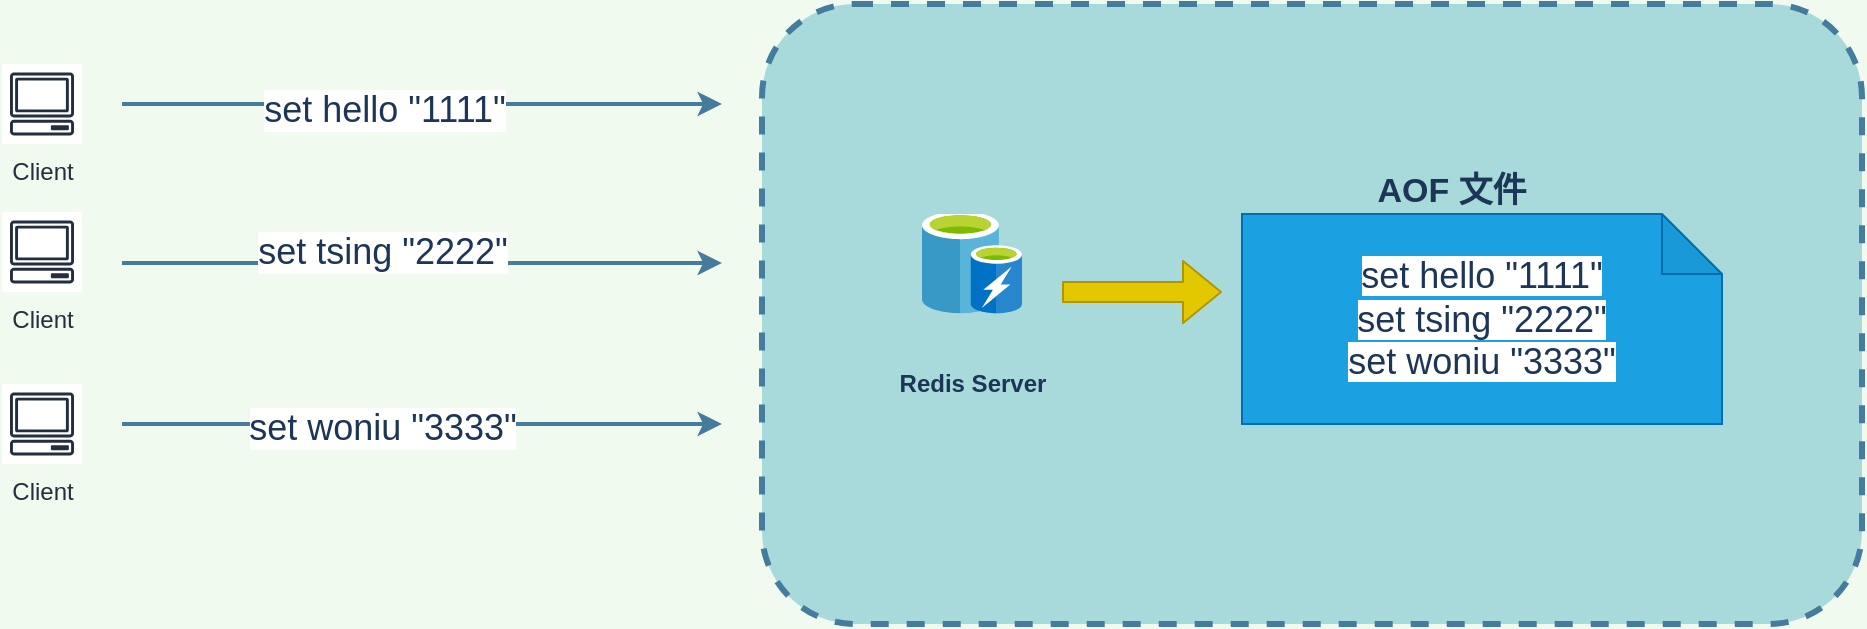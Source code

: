 <mxfile version="13.10.0" type="embed">
    <diagram id="e8KKhT13B6LM5iRRvsPV" name="Page-1">
        <mxGraphModel dx="1143" dy="790" grid="1" gridSize="10" guides="1" tooltips="1" connect="1" arrows="1" fold="1" page="1" pageScale="1" pageWidth="1169" pageHeight="827" background="#F1FAEE" math="0" shadow="0">
            <root>
                <mxCell id="0"/>
                <mxCell id="1" parent="0"/>
                <mxCell id="3" value="" style="rounded=1;whiteSpace=wrap;html=1;sketch=0;strokeColor=#457B9D;fillColor=#A8DADC;fontColor=#1D3557;dashed=1;strokeWidth=3;" vertex="1" parent="1">
                    <mxGeometry x="460" y="770" width="550" height="310" as="geometry"/>
                </mxCell>
                <mxCell id="4" value="Client" style="outlineConnect=0;fontColor=#232F3E;gradientColor=none;strokeColor=#232F3E;fillColor=#ffffff;dashed=0;verticalLabelPosition=bottom;verticalAlign=top;align=center;html=1;fontSize=12;fontStyle=0;aspect=fixed;shape=mxgraph.aws4.resourceIcon;resIcon=mxgraph.aws4.client;rounded=0;sketch=0;" vertex="1" parent="1">
                    <mxGeometry x="80" y="800" width="40" height="40" as="geometry"/>
                </mxCell>
                <mxCell id="5" value="Client" style="outlineConnect=0;fontColor=#232F3E;gradientColor=none;strokeColor=#232F3E;fillColor=#ffffff;dashed=0;verticalLabelPosition=bottom;verticalAlign=top;align=center;html=1;fontSize=12;fontStyle=0;aspect=fixed;shape=mxgraph.aws4.resourceIcon;resIcon=mxgraph.aws4.client;rounded=0;sketch=0;" vertex="1" parent="1">
                    <mxGeometry x="80" y="874" width="40" height="40" as="geometry"/>
                </mxCell>
                <mxCell id="6" value="Client" style="outlineConnect=0;fontColor=#232F3E;gradientColor=none;strokeColor=#232F3E;fillColor=#ffffff;dashed=0;verticalLabelPosition=bottom;verticalAlign=top;align=center;html=1;fontSize=12;fontStyle=0;aspect=fixed;shape=mxgraph.aws4.resourceIcon;resIcon=mxgraph.aws4.client;rounded=0;sketch=0;" vertex="1" parent="1">
                    <mxGeometry x="80" y="960" width="40" height="40" as="geometry"/>
                </mxCell>
                <mxCell id="7" value="" style="endArrow=classic;html=1;strokeColor=#457B9D;fillColor=#A8DADC;fontColor=#1D3557;strokeWidth=2;" edge="1" parent="1">
                    <mxGeometry width="50" height="50" relative="1" as="geometry">
                        <mxPoint x="140" y="820" as="sourcePoint"/>
                        <mxPoint x="440" y="820" as="targetPoint"/>
                        <Array as="points">
                            <mxPoint x="260" y="820"/>
                        </Array>
                    </mxGeometry>
                </mxCell>
                <mxCell id="8" value="set hello &quot;1111&quot;" style="edgeLabel;html=1;align=center;verticalAlign=middle;resizable=0;points=[];fontColor=#1D3557;labelBackgroundColor=#FFFFFF;fontSize=18;" vertex="1" connectable="0" parent="7">
                    <mxGeometry x="-0.127" y="-3" relative="1" as="geometry">
                        <mxPoint as="offset"/>
                    </mxGeometry>
                </mxCell>
                <mxCell id="9" value="" style="endArrow=classic;html=1;strokeColor=#457B9D;fillColor=#A8DADC;fontColor=#1D3557;strokeWidth=2;" edge="1" parent="1">
                    <mxGeometry width="50" height="50" relative="1" as="geometry">
                        <mxPoint x="140" y="899.5" as="sourcePoint"/>
                        <mxPoint x="440" y="899.5" as="targetPoint"/>
                        <Array as="points">
                            <mxPoint x="260" y="899.5"/>
                        </Array>
                    </mxGeometry>
                </mxCell>
                <mxCell id="10" value="&lt;span style=&quot;background-color: rgb(255 , 255 , 255)&quot;&gt;set tsing &quot;2222&quot;&lt;/span&gt;" style="edgeLabel;html=1;align=center;verticalAlign=middle;resizable=0;points=[];fontSize=18;fontColor=#1D3557;" vertex="1" connectable="0" parent="9">
                    <mxGeometry x="-0.007" y="5" relative="1" as="geometry">
                        <mxPoint x="-19" y="-0.5" as="offset"/>
                    </mxGeometry>
                </mxCell>
                <mxCell id="11" value="" style="endArrow=classic;html=1;strokeColor=#457B9D;fillColor=#A8DADC;fontColor=#1D3557;strokeWidth=2;" edge="1" parent="1">
                    <mxGeometry width="50" height="50" relative="1" as="geometry">
                        <mxPoint x="140" y="980" as="sourcePoint"/>
                        <mxPoint x="440" y="980" as="targetPoint"/>
                        <Array as="points">
                            <mxPoint x="260" y="980"/>
                        </Array>
                    </mxGeometry>
                </mxCell>
                <mxCell id="12" value="&lt;span style=&quot;background-color: rgb(255 , 255 , 255)&quot;&gt;set woniu &quot;3333&quot;&lt;/span&gt;" style="edgeLabel;html=1;align=center;verticalAlign=middle;resizable=0;points=[];fontSize=18;fontColor=#1D3557;" vertex="1" connectable="0" parent="11">
                    <mxGeometry x="-0.04" y="-2" relative="1" as="geometry">
                        <mxPoint x="-14" as="offset"/>
                    </mxGeometry>
                </mxCell>
                <mxCell id="13" value="" style="aspect=fixed;html=1;points=[];align=center;image;fontSize=12;image=img/lib/mscae/Cache_including_Redis.svg;rounded=0;dashed=1;sketch=0;strokeColor=#457B9D;strokeWidth=3;fillColor=#A8DADC;" vertex="1" parent="1">
                    <mxGeometry x="540" y="875" width="50" height="50" as="geometry"/>
                </mxCell>
                <mxCell id="14" value="&lt;b&gt;Redis Server&lt;/b&gt;" style="text;html=1;strokeColor=none;fillColor=none;align=center;verticalAlign=middle;whiteSpace=wrap;rounded=0;dashed=1;sketch=0;fontColor=#1D3557;" vertex="1" parent="1">
                    <mxGeometry x="502.5" y="950" width="125" height="20" as="geometry"/>
                </mxCell>
                <mxCell id="22" value="&lt;span style=&quot;color: rgb(29 , 53 , 87) ; font-size: 18px ; background-color: rgb(255 , 255 , 255)&quot;&gt;set hello &quot;1111&quot;&lt;br&gt;&lt;/span&gt;&lt;span style=&quot;color: rgb(29 , 53 , 87) ; font-size: 18px ; background-color: rgb(255 , 255 , 255)&quot;&gt;set tsing &quot;2222&quot;&lt;br&gt;&lt;/span&gt;&lt;span style=&quot;color: rgb(29 , 53 , 87) ; font-size: 18px ; background-color: rgb(255 , 255 , 255)&quot;&gt;set woniu &quot;3333&quot;&lt;/span&gt;&lt;span style=&quot;color: rgb(29 , 53 , 87) ; font-size: 18px ; background-color: rgb(255 , 255 , 255)&quot;&gt;&lt;br&gt;&lt;/span&gt;" style="shape=note;whiteSpace=wrap;html=1;backgroundOutline=1;darkOpacity=0.05;rounded=0;sketch=0;strokeColor=#006EAF;fillColor=#1ba1e2;fontColor=#ffffff;" vertex="1" parent="1">
                    <mxGeometry x="700" y="875" width="240" height="105" as="geometry"/>
                </mxCell>
                <mxCell id="23" value="&lt;b&gt;&lt;font style=&quot;font-size: 17px&quot;&gt;AOF 文件&lt;/font&gt;&lt;/b&gt;" style="text;html=1;strokeColor=none;fillColor=none;align=center;verticalAlign=middle;whiteSpace=wrap;rounded=0;sketch=0;fontColor=#1D3557;strokeWidth=3;" vertex="1" parent="1">
                    <mxGeometry x="760" y="854" width="90" height="20" as="geometry"/>
                </mxCell>
                <mxCell id="25" value="" style="shape=flexArrow;endArrow=classic;html=1;strokeColor=#B09500;fillColor=#e3c800;fontColor=#1D3557;" edge="1" parent="1">
                    <mxGeometry width="50" height="50" relative="1" as="geometry">
                        <mxPoint x="610" y="914" as="sourcePoint"/>
                        <mxPoint x="690" y="914" as="targetPoint"/>
                    </mxGeometry>
                </mxCell>
            </root>
        </mxGraphModel>
    </diagram>
</mxfile>
